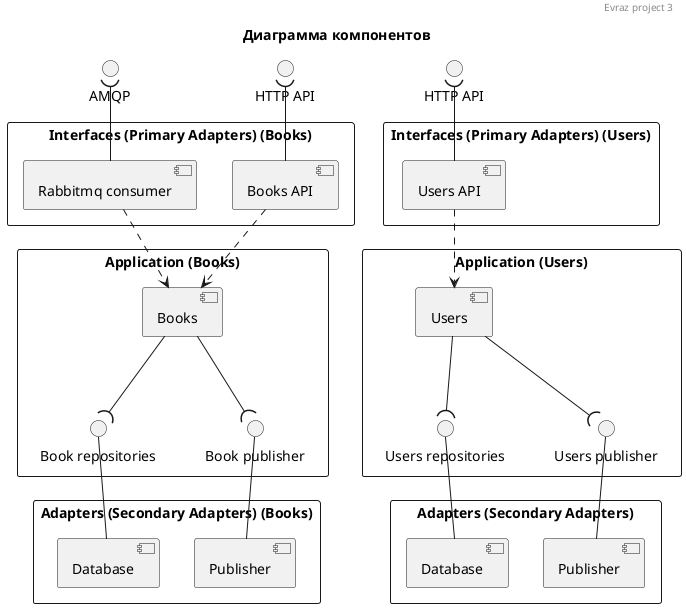 @startuml

header Evraz project 3
title Диаграмма компонентов

rectangle "Interfaces (Primary Adapters) (Users)" {
  [Users API] as users_api
}

rectangle "Interfaces (Primary Adapters) (Books)" {
  [Books API] as books_api
  [Rabbitmq consumer] as rabbitmq_consumer_books
}

rectangle "Application (Users)" {
  [Users] as users
  interface "Users repositories" as users_repositories
  interface "Users publisher" as users_publisher
}

rectangle "Application (Books)" {
  [Books] as books
  interface "Book repositories" as books_repositories
  interface "Book publisher" as books_publisher
}



rectangle "Adapters (Secondary Adapters)" {
  [Database] as database_users
  [Publisher] as publisher_users
}

rectangle "Adapters (Secondary Adapters) (Books)" {
  [Database] as database_books
  [Publisher] as publisher_books
}

() "HTTP API" as http_api_users


() "HTTP API" as http_api_books

() "AMQP" as amqp_books

users_api -u-( http_api_users

books_api -u-( http_api_books

rabbitmq_consumer_books -u-( amqp_books

users_api ..> users

books_api ..> books

rabbitmq_consumer_books ..> books

users --( users_repositories
users --( users_publisher

books --( books_repositories
books --( books_publisher


publisher_users -u- users_publisher
database_users -u- users_repositories

publisher_books -u- books_publisher
database_books -u- books_repositories
@enduml
